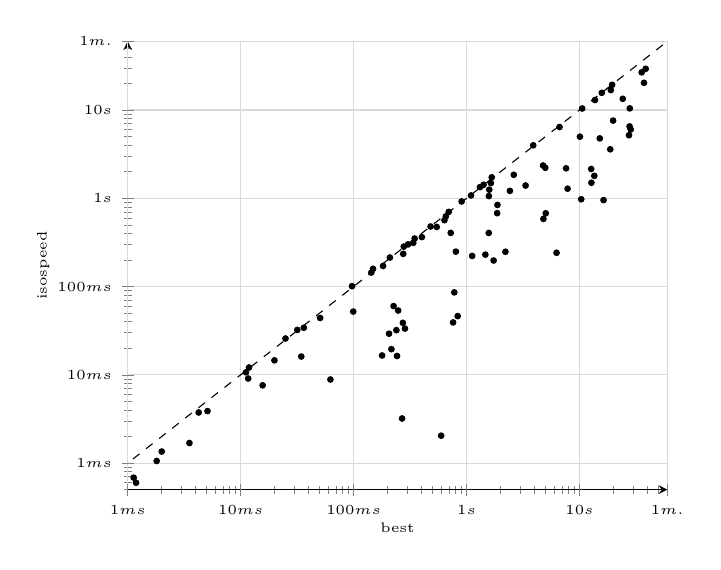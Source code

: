 \begin{tikzpicture}
\begin{axis}[
	font = \tiny,
	axis lines = left,
	axis lines = left,
	grid = major,
	grid style = {draw=gray!30},
	xmode = log,
	ymode = log,
	ymin = 0.5,
	ymax = 60000,
	xmin = 1,
	xmax = 60000,
	xlabel = {best},
	ylabel = {isospeed},
	label shift = {-6pt},
	% log ticks with fixed point,
	xtick = {0.1, 1, 10, 100, 1000, 10000, 100000, 1000000, 10000000},
	ytick = {0.1, 1, 10, 100, 1000, 10000, 100000, 1000000, 10000000},
	xticklabels = \empty,
	yticklabels = \empty,
	extra x ticks = {0.1, 1, 10, 100, 1000, 10000, 60000, 600000, 1800000, 3600000},
	extra x tick labels = {$100 {\mu}s$, $1 ms$, $10 ms$, $100 ms$, $1 s$, $10 s$, $1 m.$, $10 m.$, $30 m.$, $1 h$},
	extra y ticks = {0.1, 1, 10, 100, 1000, 10000, 60000, 600000, 1800000, 3600000},
	extra y tick labels = {$100 {\mu}s$, $1 ms$, $10 ms$, $100 ms$, $1 s$, $10 s$, $1 m.$, $10 m.$, $30 m.$, $1 h$},
]
	\addplot [only marks, mark size=1pt] coordinates {
		(1.13, 0.684)
		(10367.918, 975.312)
		(19856.56, 7596.914)
		(226.136, 60.076)
		(239.447, 32.071)
		(1738.406, 197.435)
		(779.608, 85.95)
		(248.162, 53.51)
		(13539.085, 1796.013)
		(695.574, 701.562)
		(7611.464, 2186.008)
		(19.925, 14.595)
		(275.257, 234.726)
		(31.76, 32.284)
		(4761.008, 2351.18)
		(804.817, 248.573)
		(24.961, 25.793)
		(50.574, 44.051)
		(13717.612, 12977.99)
		(28434.334, 6017.332)
		(96.831, 101.067)
		(11.149, 10.684)
		(27785.704, 6524.45)
		(35580.326, 26734.121)
		(99.311, 52.078)
		(34.422, 16.124)
		(545.303, 473.556)
		(242.493, 16.349)
		(37275.781, 20327.733)
		(278.112, 283.593)
		(347.251, 350.15)
		(6267.376, 241.429)
		(1642.288, 1486.775)
		(656.003, 624.981)
		(11.871, 12.111)
		(268.749, 3.203)
		(18733.017, 3590.157)
		(2.001, 1.352)
		(4983.309, 2218.223)
		(12704.917, 2148.91)
		(27442.219, 5183.706)
		(3897.816, 3985.274)
		(16342.184, 953.948)
		(2420.933, 1213.543)
		(760.834, 39.246)
		(724.591, 405.572)
		(12762.995, 1499.967)
		(15.662, 7.603)
		(835.157, 46.254)
		(62.386, 8.851)
		(10574.767, 10415.27)
		(3.52, 1.689)
		(273.238, 38.813)
		(480.447, 479.189)
		(18953.152, 16848.611)
		(1573.011, 405.057)
		(1866.739, 678.91)
		(1468.867, 230.084)
		(2621.798, 1845.233)
		(178.804, 16.569)
		(6656.725, 6420.164)
		(209.698, 213.334)
		(216.299, 19.529)
		(1121.376, 222.394)
		(1.806, 1.056)
		(27886.849, 10445.091)
		(1.186, 0.599)
		(15769.02, 15663.757)
		(337.611, 312.764)
		(182.472, 171.212)
		(596.058, 2.046)
		(1096.189, 1077.186)
		(5029.27, 676.203)
		(206.07, 29.255)
		(36.261, 34.136)
		(38585.091, 29319.25)
		(1672.11, 1729.319)
		(905.011, 921.045)
		(148.695, 158.919)
		(3336.096, 1395.175)
		(7854.592, 1285.986)
		(1878.697, 841.314)
		(1590.587, 1252.237)
		(4795.598, 584.316)
		(4.252, 3.746)
		(1315.501, 1338.787)
		(402.348, 363.429)
		(284.968, 33.457)
		(24179.289, 13406.663)
		(10093.894, 4990.491)
		(15138.975, 4773.847)
		(637.57, 564.852)
		(2210.841, 247.923)
		(11.659, 9.079)
		(5.088, 3.88)
		(1576.393, 1059.381)
		(303.421, 300.262)
		(143.58, 144.269)
		(1415.082, 1421.576)
		(19477.704, 19326.778)
	};
	\addplot+ [mark=none, black, dashed, domain=0.5:60000] {x};
\end{axis}
\end{tikzpicture}
